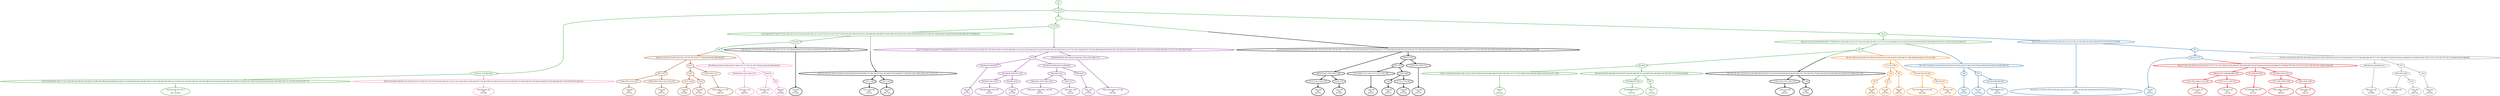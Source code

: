 digraph T {
	{
		rank=same
		135 [penwidth=3,colorscheme=set19,color=3,label="742;752;760;767;779_P\nP\n0% 1e+02%"]
		125 [penwidth=3,colorscheme=set19,color=3,label="1006_P\nP\n60% 0%"]
		122 [penwidth=3,colorscheme=set19,color=3,label="876;888;897;916_P\nP\n27% 0%"]
		120 [penwidth=3,colorscheme=set19,color=3,label="887_P\nP\n13% 0%"]
		118 [penwidth=3,colorscheme=set19,color=2,label="799_M1\nM1\n0% 55%"]
		116 [penwidth=3,colorscheme=set19,color=2,label="807_M1\nM1\n11% 45%"]
		114 [penwidth=3,colorscheme=set19,color=2,label="836;848;859_M1\nM1\n29% 0%"]
		113 [penwidth=3,colorscheme=set19,color=2,label="26;30;34;41;47;56;61;65;70;79;91;95;100;122;131;139;151;155;160;165;189;198;205;207;210;219;227;235;240_M1\nM1\n23% 0%"]
		110 [penwidth=3,colorscheme=set19,color=2,label="275_M1\nM1\n36% 0%"]
		109 [penwidth=3,colorscheme=set19,color=8,label="555;595;633_M2\nM2\n0% 18%"]
		106 [penwidth=3,colorscheme=set19,color=8,label="1054;1071_M2\nM2\n88% 0%"]
		104 [penwidth=3,colorscheme=set19,color=8,label="955;974_M2\nM2\n12% 17%"]
		102 [penwidth=3,colorscheme=set19,color=8,label="990_M2\nM2\n0% 66%"]
		100 [penwidth=3,colorscheme=set19,color=9,label="980;1011_M3\nM3\n0% 68%"]
		97 [penwidth=3,colorscheme=set19,color=9,label="993;1010;1024_M3\nM3\n14% 0%"]
		95 [penwidth=3,colorscheme=set19,color=9,label="1072_M3\nM3\n86% 0%"]
		93 [penwidth=3,colorscheme=set19,color=9,label="1023_M3\nM3\n0% 32%"]
		90 [penwidth=3,colorscheme=set19,color=7,label="1136_M4\nM4\n15% 0%"]
		88 [penwidth=3,colorscheme=set19,color=7,label="1152_M4\nM4\n41% 0%"]
		84 [penwidth=3,colorscheme=set19,color=7,label="1104_M4\nM4\n0% 66%"]
		82 [penwidth=3,colorscheme=set19,color=7,label="1074_M4\nM4\n0% 34%"]
		80 [penwidth=3,colorscheme=set19,color=7,label="1045;1056;1117_M4\nM4\n44% 0%"]
		76 [penwidth=3,colorscheme=set19,color=5,label="795_M5\nM5\n0% 43%"]
		74 [penwidth=3,colorscheme=set19,color=5,label="827_M5\nM5\n15% 0%"]
		72 [penwidth=3,colorscheme=set19,color=5,label="794_M5\nM5\n62% 0%"]
		70 [penwidth=3,colorscheme=set19,color=5,label="722;734;746;763;783_M5\nM5\n23% 44%"]
		68 [penwidth=3,colorscheme=set19,color=5,label="810;817_M5\nM5\n0% 13%"]
		65 [penwidth=3,colorscheme=set19,color=4,label="893_M6\nM6\n0% 21%"]
		62 [penwidth=3,colorscheme=set19,color=4,label="945;984;1001;1033_M6\nM6\n52% 0%"]
		60 [penwidth=3,colorscheme=set19,color=4,label="1032_M6\nM6\n0% 25%"]
		56 [penwidth=3,colorscheme=set19,color=4,label="1048;1061;1078;1090;1108_M6\nM6\n35% 0%"]
		54 [penwidth=3,colorscheme=set19,color=4,label="1060;1077_M6\nM6\n14% 0%"]
		52 [penwidth=3,colorscheme=set19,color=4,label="1047_M6\nM6\n0% 19%"]
		50 [penwidth=3,colorscheme=set19,color=4,label="1029;1059;1089;1107_M6\nM6\n0% 35%"]
		47 [penwidth=3,colorscheme=set19,color=1,label="1112;1126_M7\nM7\n50% 68%"]
		45 [penwidth=3,colorscheme=set19,color=1,label="1138;1153_M7\nM7\n11% 0%"]
		43 [penwidth=3,colorscheme=set19,color=1,label="913;936;947;968_M7\nM7\n0% 32%"]
		40 [penwidth=3,colorscheme=set19,color=1,label="1081;1095;1109_M7\nM7\n19% 0%"]
		38 [penwidth=3,colorscheme=set19,color=1,label="1080;1094_M7\nM7\n19% 0%"]
		35 [penwidth=3,colorscheme=set19,color=10,label="1165_M8\nM8\n26% 0%"]
		33 [penwidth=3,colorscheme=set19,color=10,label="1141_M8\nM8\n0% 49%"]
		29 [penwidth=3,colorscheme=set19,color=10,label="1180_M8\nM8\n39% 0%"]
		26 [penwidth=3,colorscheme=set19,color=10,label="1100_M8\nM8\n20% 0%"]
		24 [penwidth=3,colorscheme=set19,color=10,label="1185_M8\nM8\n15% 24%"]
		22 [penwidth=3,colorscheme=set19,color=10,label="1113_M8\nM8\n0% 27%"]
		20 [penwidth=3,colorscheme=set19,color=10,label="1161;1168_M9\nM9\n15% 0%"]
		18 [penwidth=3,colorscheme=set19,color=10,label="1183_M9\nM9\n44% 18%"]
		17 [penwidth=3,colorscheme=set19,color=10,label="1184_M9\nM9\n0% 50%"]
		15 [penwidth=3,colorscheme=set19,color=10,label="1166;1178_M9\nM9\n40% 0%"]
		13 [penwidth=3,colorscheme=set19,color=10,label="1158_M9\nM9\n0% 32%"]
	}
	139 [penwidth=3,colorscheme=set19,color=3,label="GL"]
	138 [penwidth=3,colorscheme=set19,color=3,label="0;1;2;3;4"]
	137 [penwidth=3,colorscheme=set19,color=3,label="5;6;9;13;17;25;28;36;43"]
	136 [penwidth=3,colorscheme=set19,color=3,label="55;60;78;85;90;94;108;117;121;126;138;145;150;154;159;164;173;180;185;188;192;204;209;214;226;231;234;239;244;254;260;263;266;273;281;290;296;305;309;312;319;325;332;339;344;349;351;363;382;388;395;416;423;444;454;490;497;508;531;532;545;553;566;575;583;592;601;613;631;647;664;704;711;719;742;752;760;767;779"]
	134 [penwidth=3,colorscheme=set19,color=3,label="7"]
	133 [penwidth=3,colorscheme=set19,color=3,label="11;15;16"]
	132 [penwidth=3,colorscheme=set19,color=3,label="24;32;38;45;50;57;63;67;72;81;102;105;110;114;124;128;133;134;141;143;147;152;161;167;170;175;183;190;194;199;215;220;241;245;248;262;265;268;279;304;308;314;318;324;331;338;343;348;354;365;373;385;391;398;404;407;429;435;450;456;463;466;467;476;488;495"]
	131 [penwidth=3,colorscheme=set19,color=3,label="515;523"]
	130 [penwidth=3,colorscheme=set19,color=3,label="10;14"]
	129 [penwidth=3,colorscheme=set19,color=3,label="18;23;31;35;37;42;44;49;53;62;66;71;75;80;92;101;104;109;113;123;127;132;140;146;156;169;174;177;187;191;203;208;213;222;225;230;233;243;259;269;272;285;289;303;310;311;316;321;327;334;346;352"]
	128 [penwidth=3,colorscheme=set19,color=3,label="356"]
	127 [penwidth=3,colorscheme=set19,color=3,label="380;394"]
	126 [penwidth=3,colorscheme=set19,color=3,label="400;413;420;430;459;481;504;513;521;543;572;581;644;654;662;666;673;683;700;708;715;727;739;749;831;843;853;867;886;923;950;951;971;1006"]
	124 [penwidth=3,colorscheme=set19,color=3,label="409;419;438;453;458;465;470;499;527;542;564;580;597;611;619;653;661;682;694;726;738;748;775;785;852;865;866"]
	123 [penwidth=3,colorscheme=set19,color=3,label="876;888;897;916"]
	121 [penwidth=3,colorscheme=set19,color=3,label="887"]
	119 [penwidth=3,colorscheme=set19,color=2,label="799"]
	117 [penwidth=3,colorscheme=set19,color=2,label="807"]
	115 [penwidth=3,colorscheme=set19,color=2,label="816;823;836;848;859"]
	112 [penwidth=3,colorscheme=set19,color=2,label="251"]
	111 [penwidth=3,colorscheme=set19,color=2,label="264;267;275"]
	108 [penwidth=3,colorscheme=set19,color=3,label="559"]
	107 [penwidth=3,colorscheme=set19,color=8,label="939;956;991;1022;1054;1071"]
	105 [penwidth=3,colorscheme=set19,color=8,label="955;974"]
	103 [penwidth=3,colorscheme=set19,color=8,label="990"]
	101 [penwidth=3,colorscheme=set19,color=9,label="908;930;941;960;980;1011"]
	99 [penwidth=3,colorscheme=set19,color=9,label="977"]
	98 [penwidth=3,colorscheme=set19,color=9,label="993;1010;1024"]
	96 [penwidth=3,colorscheme=set19,color=9,label="1072"]
	94 [penwidth=3,colorscheme=set19,color=9,label="1023"]
	92 [penwidth=3,colorscheme=set19,color=7,label="997;1013"]
	91 [penwidth=3,colorscheme=set19,color=7,label="1028;1076;1122;1136"]
	89 [penwidth=3,colorscheme=set19,color=7,label="1046;1058;1105;1120;1134;1152"]
	87 [penwidth=3,colorscheme=set19,color=7,label="1012"]
	86 [penwidth=3,colorscheme=set19,color=7,label="1027"]
	85 [penwidth=3,colorscheme=set19,color=7,label="1057;1104"]
	83 [penwidth=3,colorscheme=set19,color=7,label="1074"]
	81 [penwidth=3,colorscheme=set19,color=7,label="1045;1056;1117"]
	79 [penwidth=3,colorscheme=set19,color=5,label="713;723;736"]
	78 [penwidth=3,colorscheme=set19,color=5,label="756"]
	77 [penwidth=3,colorscheme=set19,color=5,label="795"]
	75 [penwidth=3,colorscheme=set19,color=5,label="827"]
	73 [penwidth=3,colorscheme=set19,color=5,label="794"]
	71 [penwidth=3,colorscheme=set19,color=5,label="722;734;746;763;783"]
	69 [penwidth=3,colorscheme=set19,color=5,label="801;810;817"]
	67 [penwidth=3,colorscheme=set19,color=4,label="818"]
	66 [penwidth=3,colorscheme=set19,color=4,label="828;842;874;883;893"]
	64 [penwidth=3,colorscheme=set19,color=4,label="841;864;873;892;911;920"]
	63 [penwidth=3,colorscheme=set19,color=4,label="945;984;1001;1033"]
	61 [penwidth=3,colorscheme=set19,color=4,label="964;983;1032"]
	59 [penwidth=3,colorscheme=set19,color=4,label="851;863;872;882;903;910;944;963"]
	58 [penwidth=3,colorscheme=set19,color=4,label="982;1000;1031"]
	57 [penwidth=3,colorscheme=set19,color=4,label="1048;1061;1078;1090;1108"]
	55 [penwidth=3,colorscheme=set19,color=4,label="1060;1077"]
	53 [penwidth=3,colorscheme=set19,color=4,label="999;1047"]
	51 [penwidth=3,colorscheme=set19,color=4,label="840;850;862;881;902;909;932;943;962;1029;1059;1089;1107"]
	49 [penwidth=3,colorscheme=set19,color=1,label="894;914;937;948;969;986;1003"]
	48 [penwidth=3,colorscheme=set19,color=1,label="1016;1052;1066;1112;1126"]
	46 [penwidth=3,colorscheme=set19,color=1,label="1097;1111;1138;1153"]
	44 [penwidth=3,colorscheme=set19,color=1,label="913;936;947;968"]
	42 [penwidth=3,colorscheme=set19,color=1,label="935;985;1002;1015"]
	41 [penwidth=3,colorscheme=set19,color=1,label="1037;1081;1095;1109"]
	39 [penwidth=3,colorscheme=set19,color=1,label="1063;1080;1094"]
	37 [penwidth=3,colorscheme=set19,color=10,label="885;915;922;1005;1040;1068"]
	36 [penwidth=3,colorscheme=set19,color=10,label="1115;1142;1148;1165"]
	34 [penwidth=3,colorscheme=set19,color=10,label="1128;1141"]
	32 [penwidth=3,colorscheme=set19,color=10,label="895;921;949"]
	31 [penwidth=3,colorscheme=set19,color=10,label="987;1004"]
	30 [penwidth=3,colorscheme=set19,color=10,label="1017;1085;1114;1140;1147;1155;1174;1180"]
	28 [penwidth=3,colorscheme=set19,color=10,label="1039;1084"]
	27 [penwidth=3,colorscheme=set19,color=10,label="1100"]
	25 [penwidth=3,colorscheme=set19,color=10,label="1173;1179;1185"]
	23 [penwidth=3,colorscheme=set19,color=10,label="1038;1083;1099;1113"]
	21 [penwidth=3,colorscheme=set19,color=10,label="1161;1168"]
	19 [penwidth=3,colorscheme=set19,color=10,label="1167;1183"]
	16 [penwidth=3,colorscheme=set19,color=10,label="1129;1150;1159;1166;1178"]
	14 [penwidth=3,colorscheme=set19,color=10,label="1158"]
	12 [penwidth=3,colorscheme=set19,color=9,label="255;261;270;276;283;287;291;294;298;329;336;357;362;378;402;412;422;427;432;449;462;471;477;484;496;500;507;517;537;546;568;576;585;593;603;615;648;657;672;680;691;697;706;712;721;745;762;770;781;791;806;815;861;880;900"]
	11 [penwidth=3,colorscheme=set19,color=1,label="286;297;307;322;328;335;340;350;367;371;377;411;415;426;431;440;448;461;483;489;530;554;567;584;602;614;624;639;665;671;679;690;705;720;733;744;754;761;769;780;790;798;814;829;884"]
	10 [penwidth=3,colorscheme=set19,color=10,label="535;544;551;573;582;591;612;646;669;688;703;718;741;778;788;805;846;857;877;899;918;926;954;972;989;1087;1143;1162;1170;1184"]
	9 [penwidth=3,colorscheme=set19,color=10,label="506;516;529;552;560;574;600;623;630;638;656;670;678;689;731;766;789;797;821;834;858;870;878;890;917;925;953;1020;1069;1086;1101;1130;1151"]
	8 [penwidth=3,colorscheme=set19,color=10,label="366;370;381;401;410;414;421;439;460;482;494;505;514;522;534;596;609;635;642;667;686;701;709;728;740;776;832;844;854;875;896;904;924;938;952;970;988;1018;1041"]
	7 [penwidth=3,colorscheme=set19,color=7,label="599;621;645;655;676;687;695;702;716;729;750;759;777;786;804;820;855;868;889;907"]
	6 [penwidth=3,colorscheme=set19,color=8,label="565;590;622;629;637;663;668;677;696;710;717;730;751;787;796;833;845;856;869;898;927"]
	5 [penwidth=3,colorscheme=set19,color=10,label="8;12;20;22;29;33;40;48;52;58;77;83;87;97;103;107;116;119;136;149;153;163;166;171;182;197;202;218;229;238;247;250;253;258;271;277;280;288;292;299;301;323;330;341;347;355;360;369;392;405;408;417;436;442;447;451;468;487;498;502;511;519;524;548;556;562;588;608;650;659;693;698;707;714;724;757;765;774;819;830"]
	4 [penwidth=3,colorscheme=set19,color=4,label="19;21;27;39;46;51;54;64;68;73;76;82;86;88;96;106;111;115;118;125;129;142;144;148;157;162;168;178;181;193;195;200;206;211;216;223;232;236;242;252;256;278;284;293;295;300;302;313;317;337;342;358;368;372;374;383;389;396;424;428;433;441;445;455;472;478;485;491;509;538;547;561;607;618;627;634;681;725;737;747;758;764;773;813"]
	3 [penwidth=3,colorscheme=set19,color=2,label="361;376;379;386;437;452;464;474;493;525;533;540;549;557;563;570;579;610;636;643;652;660;675;685;699;792"]
	2 [penwidth=3,colorscheme=set19,color=5,label="387;393;399;418;425;443;457;469;475;480;503;512;520;526;541;550;558;571;589;598;620;628;641;651;674;684"]
	1 [penwidth=3,colorscheme=set19,color=8,label="59;69;74;84;89;93;98;99;112;120;130;135;137;158;172;176;179;184;186;196;201;212;217;221;224;228;237;246;249;257;274;282;306;315;320;326;333;345;353;359;364;375;384;390;397;403;406;434;446;473;479;486;492;501;510;518;539;555;595;633"]
	0 [penwidth=3,colorscheme=set19,color=2,label="26;30;34;41;47;56;61;65;70;79;91;95;100;122;131;139;151;155;160;165;189;198;205;207;210;219;227;235;240"]
	139 -> 138 [penwidth=3,colorscheme=set19,color=3]
	138 -> 134 [penwidth=3,colorscheme=set19,color=3]
	138 -> 130 [penwidth=3,colorscheme=set19,color=3]
	138 -> 137 [penwidth=3,colorscheme=set19,color=3]
	137 -> 136 [penwidth=3,colorscheme=set19,color=3]
	137 -> 1 [penwidth=3,colorscheme=set19,color="3;0.5:8"]
	136 -> 135 [penwidth=3,colorscheme=set19,color=3]
	134 -> 133 [penwidth=3,colorscheme=set19,color=3]
	134 -> 5 [penwidth=3,colorscheme=set19,color="3;0.5:10"]
	133 -> 132 [penwidth=3,colorscheme=set19,color=3]
	133 -> 4 [penwidth=3,colorscheme=set19,color="3;0.5:4"]
	132 -> 131 [penwidth=3,colorscheme=set19,color=3]
	132 -> 9 [penwidth=3,colorscheme=set19,color="3;0.5:10"]
	131 -> 108 [penwidth=3,colorscheme=set19,color=3]
	131 -> 10 [penwidth=3,colorscheme=set19,color="3;0.5:10"]
	130 -> 129 [penwidth=3,colorscheme=set19,color=3]
	130 -> 0 [penwidth=3,colorscheme=set19,color="3;0.5:2"]
	129 -> 128 [penwidth=3,colorscheme=set19,color=3]
	129 -> 3 [penwidth=3,colorscheme=set19,color="3;0.5:2"]
	128 -> 127 [penwidth=3,colorscheme=set19,color=3]
	128 -> 8 [penwidth=3,colorscheme=set19,color="3;0.5:10"]
	128 -> 2 [penwidth=3,colorscheme=set19,color="3;0.5:5"]
	127 -> 124 [penwidth=3,colorscheme=set19,color=3]
	127 -> 126 [penwidth=3,colorscheme=set19,color=3]
	126 -> 125 [penwidth=3,colorscheme=set19,color=3]
	124 -> 123 [penwidth=3,colorscheme=set19,color=3]
	124 -> 121 [penwidth=3,colorscheme=set19,color=3]
	123 -> 122 [penwidth=3,colorscheme=set19,color=3]
	121 -> 120 [penwidth=3,colorscheme=set19,color=3]
	119 -> 118 [penwidth=3,colorscheme=set19,color=2]
	117 -> 116 [penwidth=3,colorscheme=set19,color=2]
	117 -> 115 [penwidth=3,colorscheme=set19,color=2]
	115 -> 114 [penwidth=3,colorscheme=set19,color=2]
	112 -> 111 [penwidth=3,colorscheme=set19,color=2]
	112 -> 12 [penwidth=3,colorscheme=set19,color="2;0.5:9"]
	111 -> 110 [penwidth=3,colorscheme=set19,color=2]
	111 -> 11 [penwidth=3,colorscheme=set19,color="2;0.5:1"]
	108 -> 7 [penwidth=3,colorscheme=set19,color="3;0.5:7"]
	108 -> 6 [penwidth=3,colorscheme=set19,color="3;0.5:8"]
	107 -> 106 [penwidth=3,colorscheme=set19,color=8]
	105 -> 104 [penwidth=3,colorscheme=set19,color=8]
	105 -> 103 [penwidth=3,colorscheme=set19,color=8]
	103 -> 102 [penwidth=3,colorscheme=set19,color=8]
	101 -> 100 [penwidth=3,colorscheme=set19,color=9]
	99 -> 98 [penwidth=3,colorscheme=set19,color=9]
	99 -> 94 [penwidth=3,colorscheme=set19,color=9]
	98 -> 97 [penwidth=3,colorscheme=set19,color=9]
	98 -> 96 [penwidth=3,colorscheme=set19,color=9]
	96 -> 95 [penwidth=3,colorscheme=set19,color=9]
	94 -> 93 [penwidth=3,colorscheme=set19,color=9]
	92 -> 89 [penwidth=3,colorscheme=set19,color=7]
	92 -> 91 [penwidth=3,colorscheme=set19,color=7]
	91 -> 90 [penwidth=3,colorscheme=set19,color=7]
	89 -> 88 [penwidth=3,colorscheme=set19,color=7]
	87 -> 86 [penwidth=3,colorscheme=set19,color=7]
	87 -> 81 [penwidth=3,colorscheme=set19,color=7]
	86 -> 83 [penwidth=3,colorscheme=set19,color=7]
	86 -> 85 [penwidth=3,colorscheme=set19,color=7]
	85 -> 84 [penwidth=3,colorscheme=set19,color=7]
	83 -> 82 [penwidth=3,colorscheme=set19,color=7]
	81 -> 80 [penwidth=3,colorscheme=set19,color=7]
	79 -> 78 [penwidth=3,colorscheme=set19,color=5]
	79 -> 73 [penwidth=3,colorscheme=set19,color=5]
	78 -> 77 [penwidth=3,colorscheme=set19,color=5]
	78 -> 75 [penwidth=3,colorscheme=set19,color=5]
	77 -> 76 [penwidth=3,colorscheme=set19,color=5]
	75 -> 74 [penwidth=3,colorscheme=set19,color=5]
	73 -> 72 [penwidth=3,colorscheme=set19,color=5]
	71 -> 70 [penwidth=3,colorscheme=set19,color=5]
	71 -> 69 [penwidth=3,colorscheme=set19,color=5]
	69 -> 68 [penwidth=3,colorscheme=set19,color=5]
	67 -> 64 [penwidth=3,colorscheme=set19,color=4]
	67 -> 59 [penwidth=3,colorscheme=set19,color=4]
	67 -> 66 [penwidth=3,colorscheme=set19,color=4]
	66 -> 65 [penwidth=3,colorscheme=set19,color=4]
	64 -> 63 [penwidth=3,colorscheme=set19,color=4]
	64 -> 61 [penwidth=3,colorscheme=set19,color=4]
	63 -> 62 [penwidth=3,colorscheme=set19,color=4]
	61 -> 60 [penwidth=3,colorscheme=set19,color=4]
	59 -> 58 [penwidth=3,colorscheme=set19,color=4]
	59 -> 53 [penwidth=3,colorscheme=set19,color=4]
	58 -> 57 [penwidth=3,colorscheme=set19,color=4]
	58 -> 55 [penwidth=3,colorscheme=set19,color=4]
	57 -> 56 [penwidth=3,colorscheme=set19,color=4]
	55 -> 54 [penwidth=3,colorscheme=set19,color=4]
	53 -> 52 [penwidth=3,colorscheme=set19,color=4]
	51 -> 50 [penwidth=3,colorscheme=set19,color=4]
	49 -> 46 [penwidth=3,colorscheme=set19,color=1]
	49 -> 48 [penwidth=3,colorscheme=set19,color=1]
	48 -> 47 [penwidth=3,colorscheme=set19,color=1]
	46 -> 45 [penwidth=3,colorscheme=set19,color=1]
	44 -> 43 [penwidth=3,colorscheme=set19,color=1]
	42 -> 39 [penwidth=3,colorscheme=set19,color=1]
	42 -> 41 [penwidth=3,colorscheme=set19,color=1]
	41 -> 40 [penwidth=3,colorscheme=set19,color=1]
	39 -> 38 [penwidth=3,colorscheme=set19,color=1]
	37 -> 34 [penwidth=3,colorscheme=set19,color=10]
	37 -> 36 [penwidth=3,colorscheme=set19,color=10]
	36 -> 35 [penwidth=3,colorscheme=set19,color=10]
	34 -> 33 [penwidth=3,colorscheme=set19,color=10]
	32 -> 31 [penwidth=3,colorscheme=set19,color=10]
	32 -> 23 [penwidth=3,colorscheme=set19,color=10]
	31 -> 28 [penwidth=3,colorscheme=set19,color=10]
	31 -> 30 [penwidth=3,colorscheme=set19,color=10]
	30 -> 29 [penwidth=3,colorscheme=set19,color=10]
	28 -> 27 [penwidth=3,colorscheme=set19,color=10]
	28 -> 25 [penwidth=3,colorscheme=set19,color=10]
	27 -> 26 [penwidth=3,colorscheme=set19,color=10]
	25 -> 24 [penwidth=3,colorscheme=set19,color=10]
	23 -> 22 [penwidth=3,colorscheme=set19,color=10]
	21 -> 20 [penwidth=3,colorscheme=set19,color=10]
	19 -> 18 [penwidth=3,colorscheme=set19,color=10]
	16 -> 15 [penwidth=3,colorscheme=set19,color=10]
	14 -> 13 [penwidth=3,colorscheme=set19,color=10]
	12 -> 101 [penwidth=3,colorscheme=set19,color=9]
	12 -> 99 [penwidth=3,colorscheme=set19,color=9]
	11 -> 49 [penwidth=3,colorscheme=set19,color=1]
	11 -> 44 [penwidth=3,colorscheme=set19,color=1]
	11 -> 42 [penwidth=3,colorscheme=set19,color=1]
	10 -> 17 [penwidth=3,colorscheme=set19,color=10]
	9 -> 21 [penwidth=3,colorscheme=set19,color=10]
	9 -> 19 [penwidth=3,colorscheme=set19,color=10]
	8 -> 16 [penwidth=3,colorscheme=set19,color=10]
	8 -> 14 [penwidth=3,colorscheme=set19,color=10]
	7 -> 92 [penwidth=3,colorscheme=set19,color=7]
	7 -> 87 [penwidth=3,colorscheme=set19,color=7]
	6 -> 107 [penwidth=3,colorscheme=set19,color=8]
	6 -> 105 [penwidth=3,colorscheme=set19,color=8]
	5 -> 37 [penwidth=3,colorscheme=set19,color=10]
	5 -> 32 [penwidth=3,colorscheme=set19,color=10]
	4 -> 67 [penwidth=3,colorscheme=set19,color=4]
	4 -> 51 [penwidth=3,colorscheme=set19,color=4]
	3 -> 119 [penwidth=3,colorscheme=set19,color=2]
	3 -> 117 [penwidth=3,colorscheme=set19,color=2]
	2 -> 79 [penwidth=3,colorscheme=set19,color=5]
	2 -> 71 [penwidth=3,colorscheme=set19,color=5]
	1 -> 109 [penwidth=3,colorscheme=set19,color=8]
	0 -> 113 [penwidth=3,colorscheme=set19,color=2]
	0 -> 112 [penwidth=3,colorscheme=set19,color=2]
}
